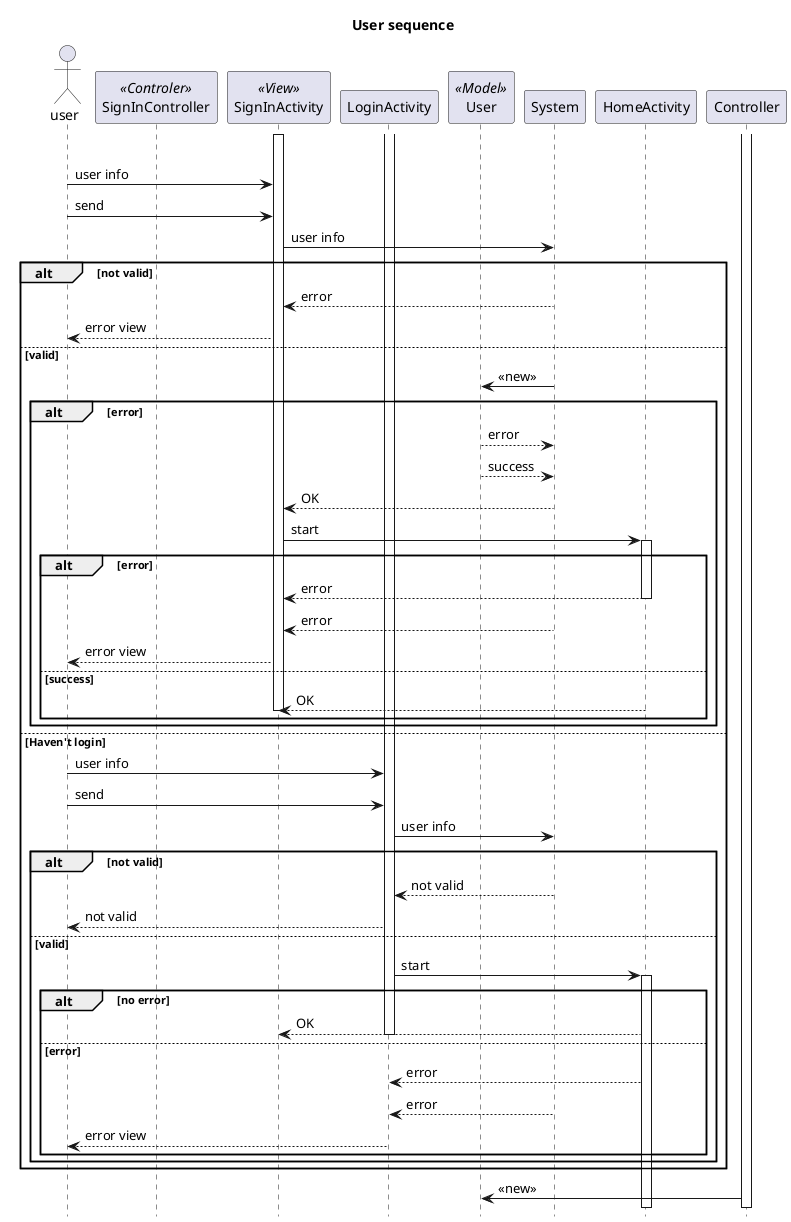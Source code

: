 @startuml{seq_user.png}
title User sequence
hide footbox
actor user
participant SignInController <<Controler>>
participant SignInActivity <<View>>
participant LoginActivity
participant User <<Model>>
participant System

alt Haven't have account
	activate SignInActivity
	user -> SignInActivity : user info
	user -> SignInActivity : send
	SignInActivity -> System : user info
	alt not valid
		System --> SignInActivity : error
		SignInActivity --> user : error view
	else valid
		System -> User : <<new>>
		alt error
			User --> System : error
		User --> System : success
		System --> SignInActivity : OK
		SignInActivity -> HomeActivity : start
		activate HomeActivity
		alt error
			HomeActivity --> SignInActivity : error
			deactivate HomeActivity
			System --> SignInActivity : error
			SignInActivity --> user : error view
		else success
			HomeActivity --> SignInActivity : OK
			deactivate SignInActivity
		end
	end
else Haven't login
	activate LoginActivity
	user -> LoginActivity :user info
	user -> LoginActivity :send
	LoginActivity -> System : user info
	alt not valid
		System --> LoginActivity : not valid
		LoginActivity --> user: not valid
	else valid
		LoginActivity -> HomeActivity : start
		activate HomeActivity
		alt no error
			HomeActivity --> SignInActivity : OK
			deactivate LoginActivity
		else error
			HomeActivity --> LoginActivity : error
			deactivate LoginActivity
			System --> LoginActivity : error
			LoginActivity --> user : error view
		end
	end
end


activate Controller
Controller -> User : << new >>
@enduml
